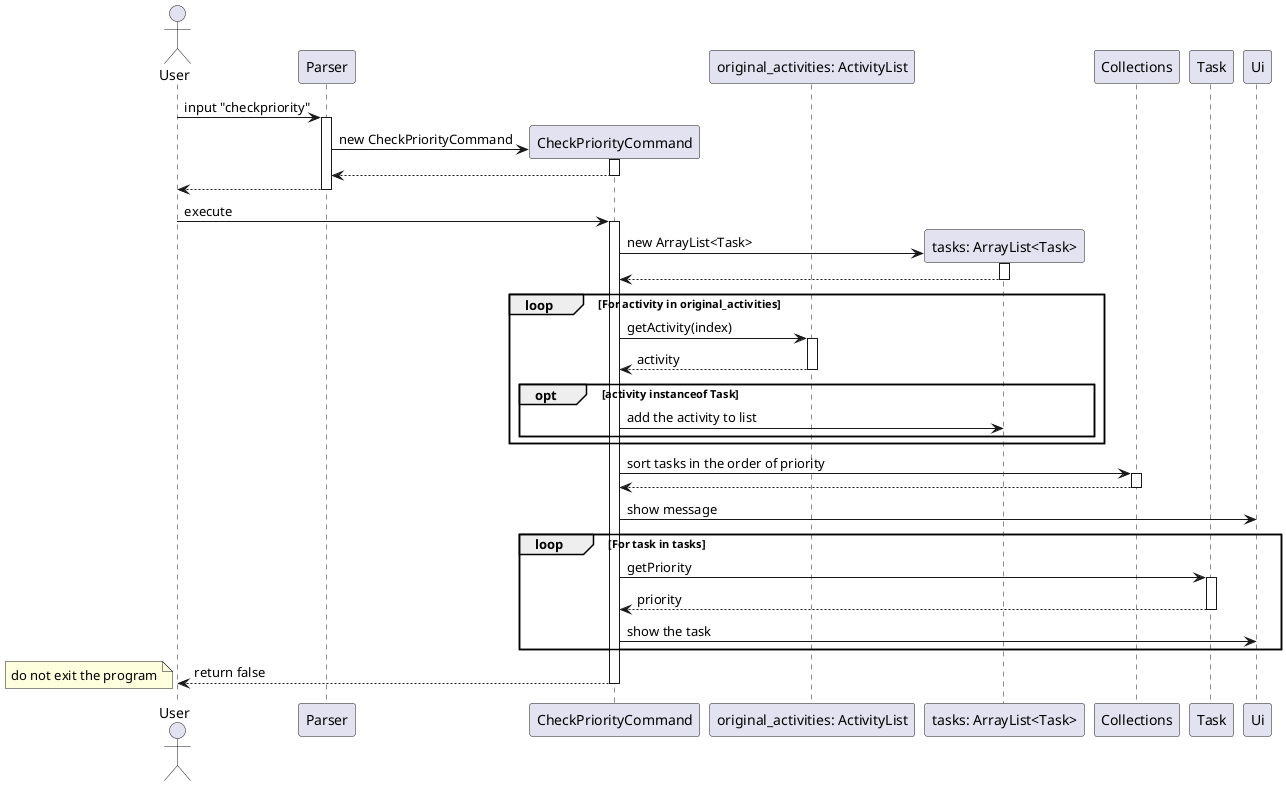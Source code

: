 @startuml
Actor User
participant Parser
participant CheckPriorityCommand
participant "original_activities: ActivityList" as original_list
participant "tasks: ArrayList<Task>" as tasks
participant Collections
participant Task
participant Ui

User -> Parser: input "checkpriority"
activate Parser
create CheckPriorityCommand
Parser -> CheckPriorityCommand: new CheckPriorityCommand
activate CheckPriorityCommand
CheckPriorityCommand --> Parser
deactivate CheckPriorityCommand
Parser --> User
deactivate Parser

User -> CheckPriorityCommand: execute
activate CheckPriorityCommand
create tasks
CheckPriorityCommand -> tasks: new ArrayList<Task>
activate tasks
tasks --> CheckPriorityCommand
deactivate tasks

loop For activity in original_activities
    CheckPriorityCommand -> original_list: getActivity(index)
    activate original_list
    original_list --> CheckPriorityCommand: activity
    deactivate original_list
    opt activity instanceof Task
        CheckPriorityCommand -> tasks: add the activity to list
    end
end

CheckPriorityCommand -> Collections: sort tasks in the order of priority
activate Collections
Collections --> CheckPriorityCommand
deactivate Collections

CheckPriorityCommand -> Ui: show message
loop For task in tasks
    CheckPriorityCommand -> Task: getPriority
    activate Task
    Task --> CheckPriorityCommand: priority
    deactivate Task
    CheckPriorityCommand -> Ui: show the task
end

CheckPriorityCommand --> User: return false
note left: do not exit the program
deactivate CheckPriorityCommand

@enduml